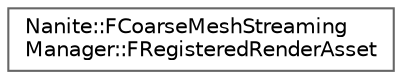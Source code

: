 digraph "Graphical Class Hierarchy"
{
 // INTERACTIVE_SVG=YES
 // LATEX_PDF_SIZE
  bgcolor="transparent";
  edge [fontname=Helvetica,fontsize=10,labelfontname=Helvetica,labelfontsize=10];
  node [fontname=Helvetica,fontsize=10,shape=box,height=0.2,width=0.4];
  rankdir="LR";
  Node0 [id="Node000000",label="Nanite::FCoarseMeshStreaming\lManager::FRegisteredRenderAsset",height=0.2,width=0.4,color="grey40", fillcolor="white", style="filled",URL="$dc/da3/structNanite_1_1FCoarseMeshStreamingManager_1_1FRegisteredRenderAsset.html",tooltip=" "];
}
